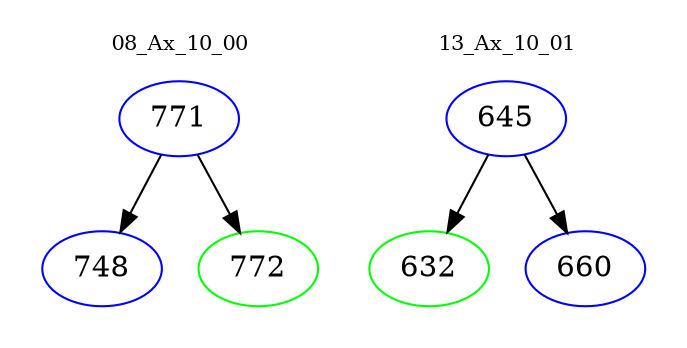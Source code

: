 digraph{
subgraph cluster_0 {
color = white
label = "08_Ax_10_00";
fontsize=10;
T0_771 [label="771", color="blue"]
T0_771 -> T0_748 [color="black"]
T0_748 [label="748", color="blue"]
T0_771 -> T0_772 [color="black"]
T0_772 [label="772", color="green"]
}
subgraph cluster_1 {
color = white
label = "13_Ax_10_01";
fontsize=10;
T1_645 [label="645", color="blue"]
T1_645 -> T1_632 [color="black"]
T1_632 [label="632", color="green"]
T1_645 -> T1_660 [color="black"]
T1_660 [label="660", color="blue"]
}
}
